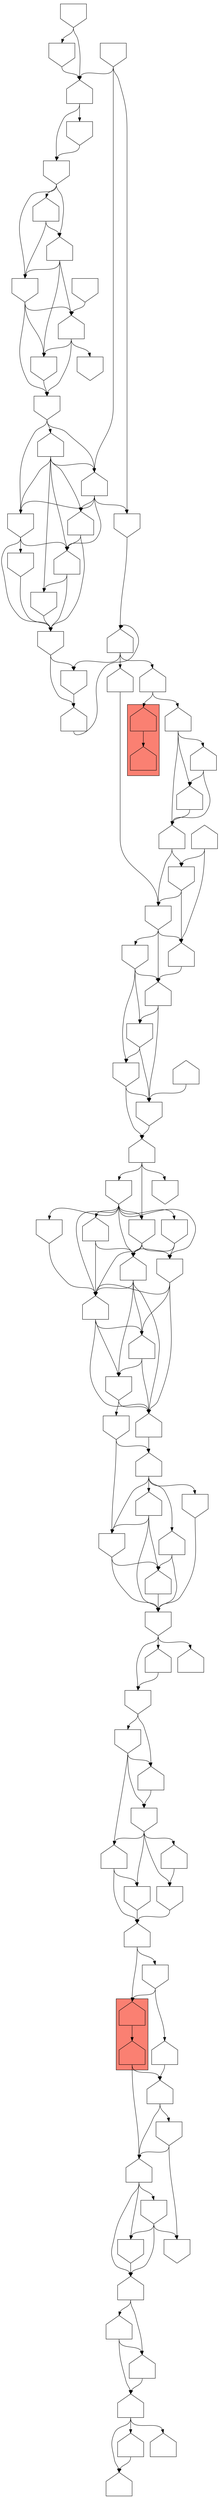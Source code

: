 digraph asm {
	edge [headport=n,tailport=s];
subgraph cluster_C5198_16727 {
	5198 [label="",height=1,width=1,shape=house];
	16727 [label="",height=1,width=1,shape=house];
	style=filled;
	fillcolor=salmon;
}
subgraph cluster_C20199_4141 {
	20199 [label="",height=1,width=1,shape=house];
	4141 [label="",height=1,width=1,shape=house];
	style=filled;
	fillcolor=salmon;
}
	1287 [label="",height=1,width=1,shape=house];
	5156 [label="",height=1,width=1,shape=house];
	14144 [label="",height=1,width=1,shape=house];
	291 [label="",height=1,width=1,shape=invhouse];
	62 [label="",height=1,width=1,shape=house];
	3338 [label="",height=1,width=1,shape=house];
	5777 [label="",height=1,width=1,shape=invhouse];
	8787 [label="",height=1,width=1,shape=house];
	9561 [label="",height=1,width=1,shape=invhouse];
	9325 [label="",height=1,width=1,shape=house];
	63 [label="",height=1,width=1,shape=invhouse];
	477 [label="",height=1,width=1,shape=house];
	12476 [label="",height=1,width=1,shape=house];
	8812 [label="",height=1,width=1,shape=invhouse];
	7363 [label="",height=1,width=1,shape=invhouse];
	11881 [label="",height=1,width=1,shape=house];
	20648 [label="",height=1,width=1,shape=invhouse];
	4869 [label="",height=1,width=1,shape=invhouse];
	4871 [label="",height=1,width=1,shape=house];
	11404 [label="",height=1,width=1,shape=invhouse];
	12179 [label="",height=1,width=1,shape=invhouse];
	673 [label="",height=1,width=1,shape=house];
	20198 [label="",height=1,width=1,shape=invhouse];
	4139 [label="",height=1,width=1,shape=house];
	6403 [label="",height=1,width=1,shape=house];
	1818 [label="",height=1,width=1,shape=invhouse];
	1819 [label="",height=1,width=1,shape=house];
	3982 [label="",height=1,width=1,shape=house];
	19450 [label="",height=1,width=1,shape=house];
	19134 [label="",height=1,width=1,shape=house];
	6510 [label="",height=1,width=1,shape=house];
	16483 [label="",height=1,width=1,shape=house];
	16484 [label="",height=1,width=1,shape=house];
	19451 [label="",height=1,width=1,shape=house];
	11396 [label="",height=1,width=1,shape=invhouse];
	16724 [label="",height=1,width=1,shape=invhouse];
	11411 [label="",height=1,width=1,shape=invhouse];
	12184 [label="",height=1,width=1,shape=invhouse];
	14455 [label="",height=1,width=1,shape=house];
	14450 [label="",height=1,width=1,shape=house];
	13395 [label="",height=1,width=1,shape=house];
	11839 [label="",height=1,width=1,shape=house];
	17267 [label="",height=1,width=1,shape=house];
	18302 [label="",height=1,width=1,shape=house];
	17848 [label="",height=1,width=1,shape=invhouse];
	12798 [label="",height=1,width=1,shape=invhouse];
	12884 [label="",height=1,width=1,shape=house];
	13583 [label="",height=1,width=1,shape=house];
	15433 [label="",height=1,width=1,shape=invhouse];
	14051 [label="",height=1,width=1,shape=invhouse];
	17445 [label="",height=1,width=1,shape=invhouse];
	17068 [label="",height=1,width=1,shape=invhouse];
	18946 [label="",height=1,width=1,shape=house];
	18548 [label="",height=1,width=1,shape=invhouse];
	5046 [label="",height=1,width=1,shape=invhouse];
	2537 [label="",height=1,width=1,shape=invhouse];
	13764 [label="",height=1,width=1,shape=invhouse];
	9403 [label="",height=1,width=1,shape=house];
	14135 [label="",height=1,width=1,shape=house];
	15439 [label="",height=1,width=1,shape=invhouse];
	19343 [label="",height=1,width=1,shape=house];
	5768 [label="",height=1,width=1,shape=house];
	19241 [label="",height=1,width=1,shape=invhouse];
	20033 [label="",height=1,width=1,shape=house];
	7078 [label="",height=1,width=1,shape=invhouse];
	5050 [label="",height=1,width=1,shape=invhouse];
	15647 [label="",height=1,width=1,shape=invhouse];
	17372 [label="",height=1,width=1,shape=house];
	15623 [label="",height=1,width=1,shape=invhouse];
	11805 [label="",height=1,width=1,shape=house];
	13865 [label="",height=1,width=1,shape=house];
	14341 [label="",height=1,width=1,shape=house];
	17586 [label="",height=1,width=1,shape=invhouse];
	19122 [label="",height=1,width=1,shape=invhouse];
	20585 [label="",height=1,width=1,shape=house];
	15122 [label="",height=1,width=1,shape=invhouse];
	20351 [label="",height=1,width=1,shape=invhouse];
	11783 [label="",height=1,width=1,shape=invhouse];
	3222 [label="",height=1,width=1,shape=invhouse];
	13552 [label="",height=1,width=1,shape=house];
	16656 [label="",height=1,width=1,shape=invhouse];
	16663 [label="",height=1,width=1,shape=invhouse];
	17214 [label="",height=1,width=1,shape=house];
	13911 [label="",height=1,width=1,shape=house];
	11775 [label="",height=1,width=1,shape=invhouse];
	182 [label="",height=1,width=1,shape=invhouse];
	184 [label="",height=1,width=1,shape=invhouse];
	14527 [label="",height=1,width=1,shape=house];
	16723 [label="",height=1,width=1,shape=house];
	5198 -> 16727
	1287 -> 5156
	1287 -> 5198
	5156 -> 14144
	5156 -> 14527
	5156 -> 16723
	14144 -> 291
	14144 -> 15439
	291 -> 62
	291 -> 2537
	291 -> 3338
	62 -> 3338
	3338 -> 5777
	3338 -> 13764
	5777 -> 8787
	8787 -> 9561
	8787 -> 17445
	8787 -> 18548
	9561 -> 9325
	9561 -> 13583
	9561 -> 14051
	9561 -> 15433
	9561 -> 17068
	9561 -> 17445
	9561 -> 18946
	9325 -> 63
	9325 -> 477
	9325 -> 12884
	9325 -> 13583
	63 -> 477
	63 -> 12798
	477 -> 12476
	12476 -> 8812
	12476 -> 17267
	12476 -> 17848
	12476 -> 18302
	8812 -> 7363
	8812 -> 11839
	7363 -> 11881
	7363 -> 13395
	7363 -> 20648
	11881 -> 20648
	20648 -> 4869
	20648 -> 4871
	4869 -> 4871
	4869 -> 11404
	4869 -> 14450
	4871 -> 11404
	11404 -> 12179
	11404 -> 12184
	11404 -> 14450
	11404 -> 14455
	12179 -> 673
	673 -> 20198
	673 -> 20199
	20198 -> 4139
	20198 -> 20199
	4139 -> 6403
	6403 -> 1818
	6403 -> 1819
	1818 -> 1819
	1818 -> 11411
	1819 -> 3982
	1819 -> 11396
	1819 -> 16724
	3982 -> 19450
	3982 -> 19451
	19450 -> 19134
	19450 -> 19451
	19134 -> 6510
	19134 -> 16483
	19134 -> 16484
	16483 -> 6510
	19451 -> 19134
	11396 -> 3982
	16724 -> 3982
	16724 -> 11396
	16724 -> 11411
	4141 -> 1819
	4141 -> 6403
	20199 -> 4141
	12184 -> 673
	14455 -> 12184
	14450 -> 673
	14450 -> 12179
	11839 -> 7363
	17267 -> 7363
	17267 -> 11839
	18302 -> 7363
	18302 -> 8812
	18302 -> 11839
	17848 -> 7363
	12798 -> 8812
	12798 -> 12476
	12884 -> 63
	12884 -> 477
	13583 -> 63
	13583 -> 477
	13583 -> 12884
	15433 -> 477
	15433 -> 12884
	15433 -> 13583
	14051 -> 9325
	14051 -> 15433
	17445 -> 9325
	17445 -> 13583
	17445 -> 15433
	17068 -> 13583
	18946 -> 9325
	18946 -> 13583
	5046 -> 5777
	5046 -> 8787
	2537 -> 3338
	2537 -> 5046
	2537 -> 13764
	13764 -> 5046
	13764 -> 5777
	9403 -> 5777
	14135 -> 62
	14135 -> 15439
	15439 -> 62
	15439 -> 291
	19343 -> 291
	5768 -> 1287
	5768 -> 19241
	5768 -> 19343
	19241 -> 20033
	20033 -> 5768
	7078 -> 19241
	7078 -> 20033
	5050 -> 7078
	5050 -> 15647
	5050 -> 17372
	15647 -> 7078
	17372 -> 7078
	17372 -> 15623
	15623 -> 7078
	11805 -> 5050
	11805 -> 13865
	11805 -> 14341
	11805 -> 15623
	11805 -> 17372
	13865 -> 7078
	13865 -> 17372
	14341 -> 5050
	14341 -> 13865
	14341 -> 17372
	14341 -> 17586
	17586 -> 5768
	19122 -> 14341
	19122 -> 17586
	19122 -> 20585
	20585 -> 15122
	20585 -> 20351
	15122 -> 20351
	20351 -> 11783
	20351 -> 13911
	20351 -> 17214
	11783 -> 3222
	11783 -> 13552
	11783 -> 16663
	3222 -> 5050
	3222 -> 11805
	3222 -> 14341
	13552 -> 3222
	13552 -> 16656
	13552 -> 16663
	16663 -> 3222
	17214 -> 11783
	17214 -> 13552
	17214 -> 16663
	13911 -> 11783
	13911 -> 17214
	11775 -> 13552
	182 -> 20585
	184 -> 182
	184 -> 20585
	14527 -> 14144
	16723 -> 14144
	16723 -> 14527
}
